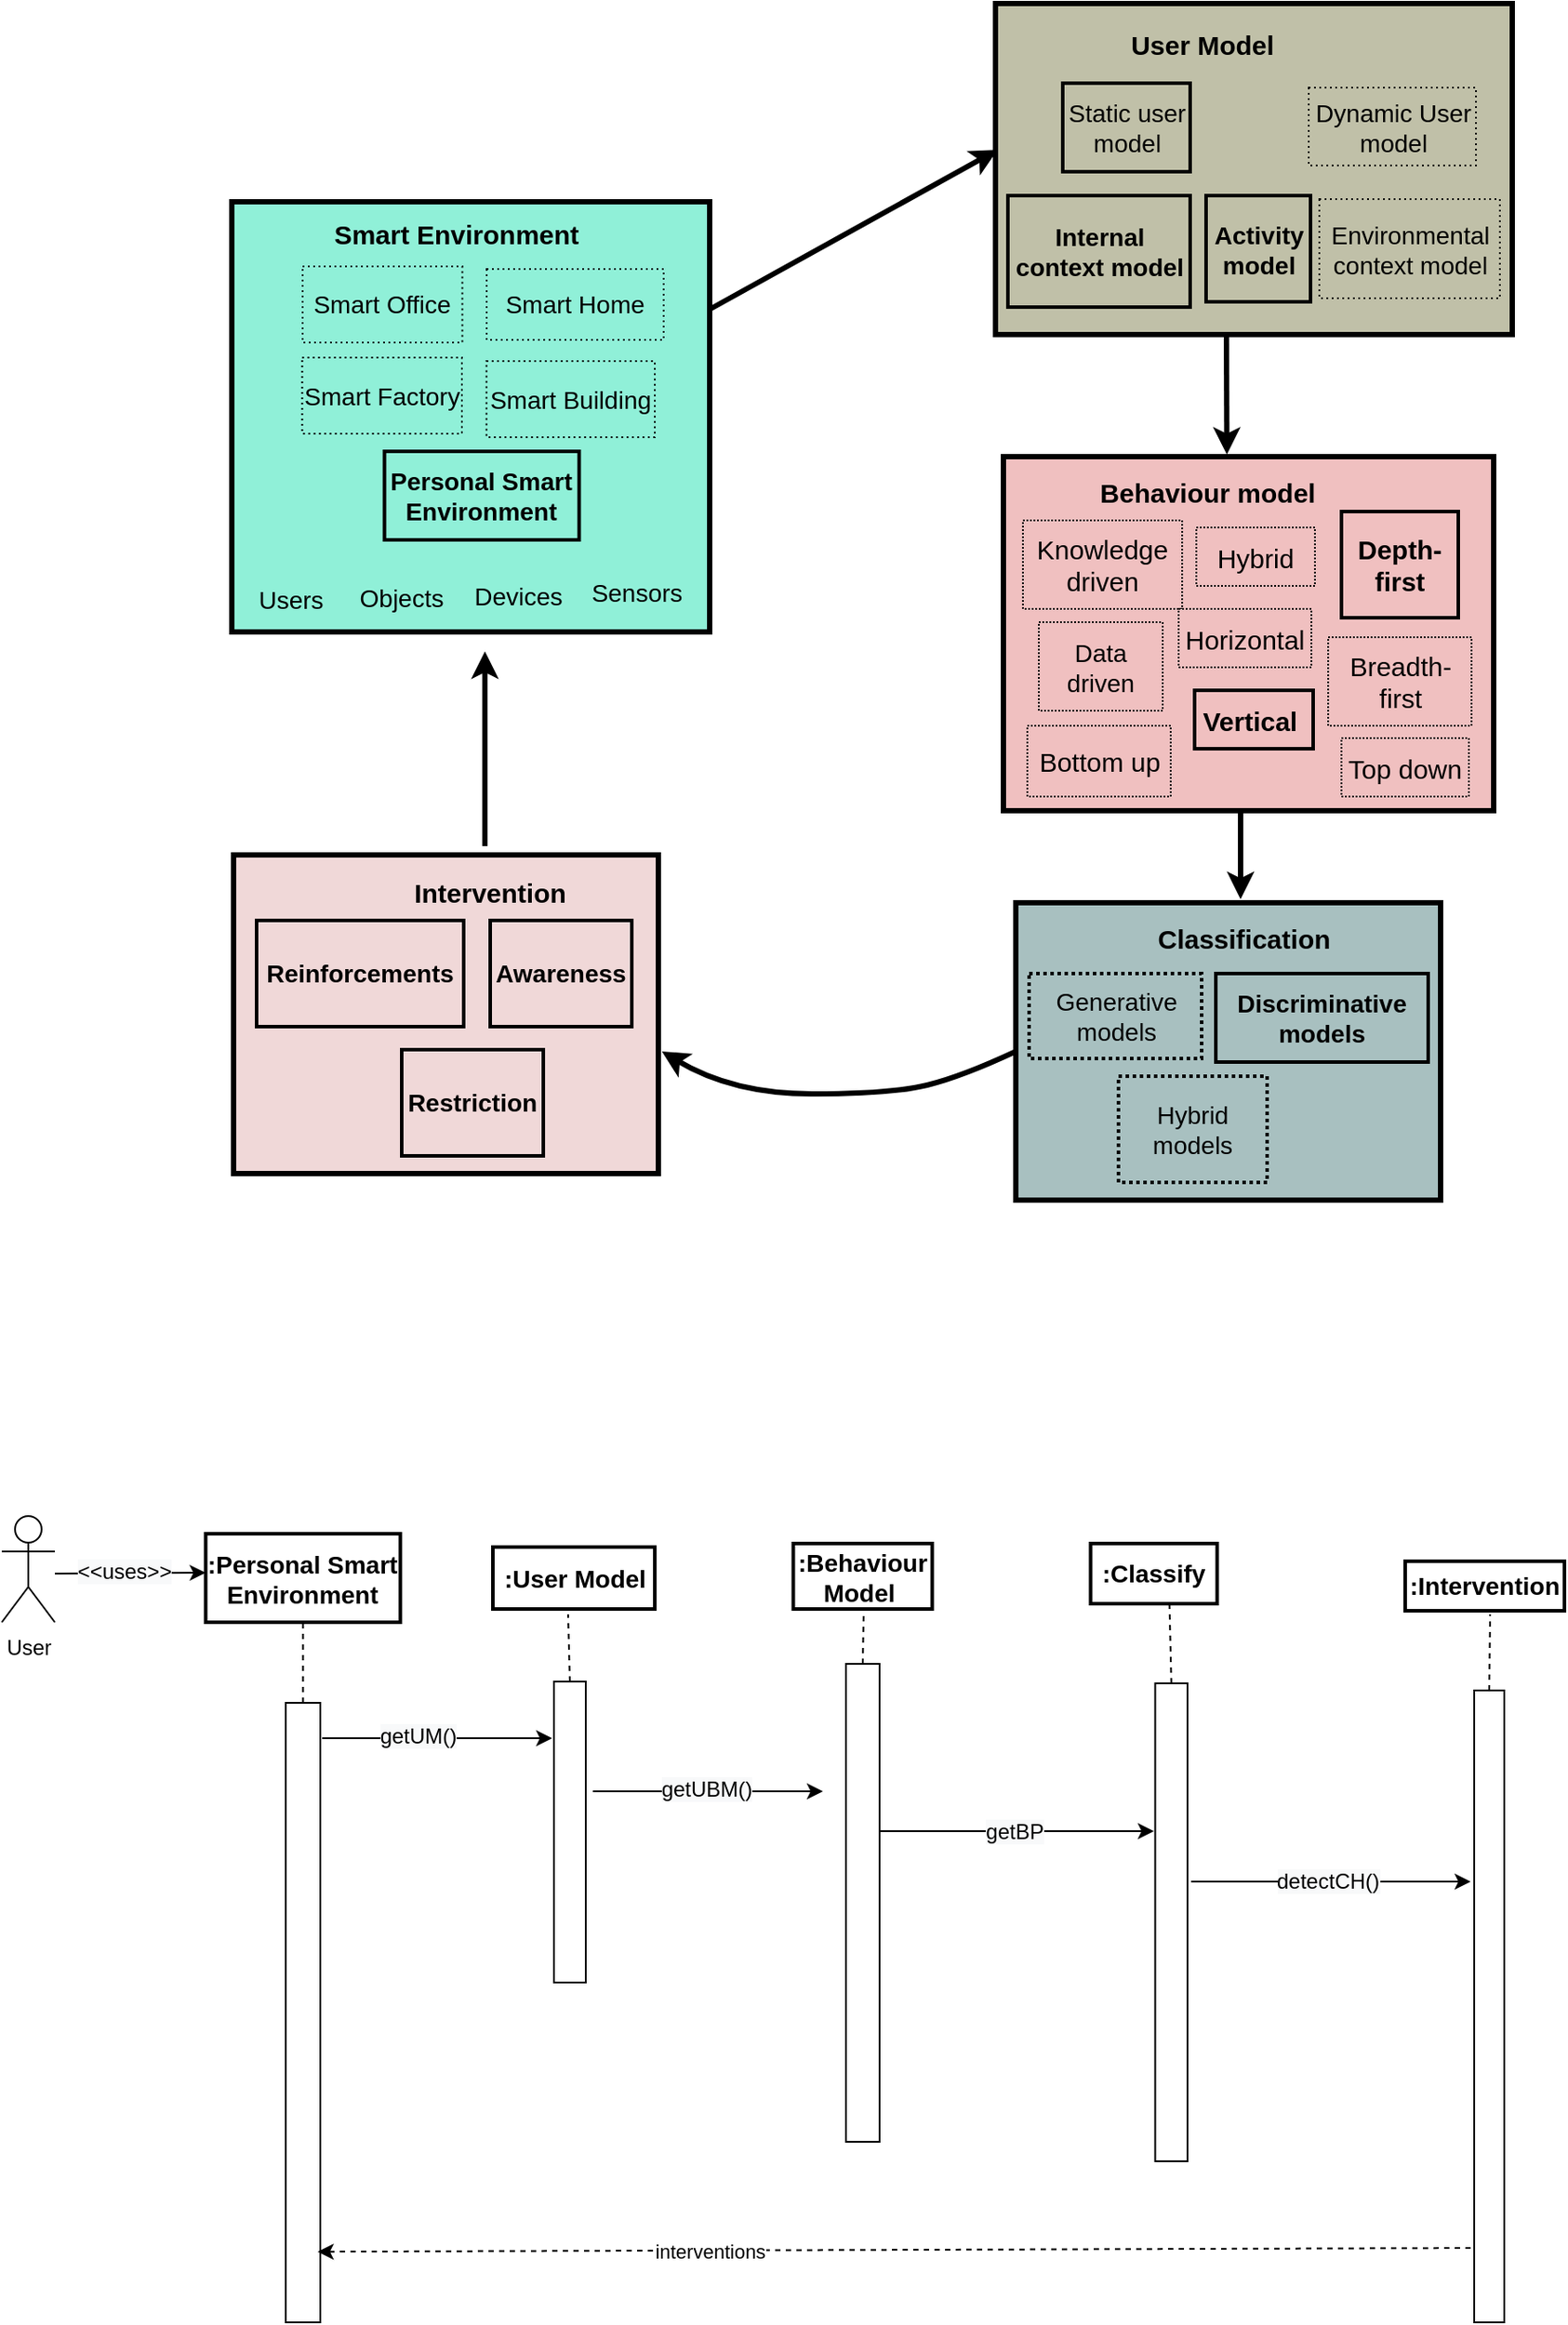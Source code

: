 <mxfile version="20.5.3" type="github">
  <diagram id="zJl_rynMWYwrQdr8I6ij" name="Page-1">
    <mxGraphModel dx="595" dy="344" grid="1" gridSize="10" guides="1" tooltips="1" connect="1" arrows="1" fold="1" page="1" pageScale="1" pageWidth="827" pageHeight="1169" math="0" shadow="0">
      <root>
        <mxCell id="0" />
        <mxCell id="1" parent="0" />
        <mxCell id="03z_p-ZI_NNYULRoPV4D-3" value="" style="rounded=0;whiteSpace=wrap;html=1;fontSize=14;strokeColor=default;strokeWidth=3;fillColor=#F0D8D8;" parent="1" vertex="1">
          <mxGeometry x="191" y="541" width="240" height="180" as="geometry" />
        </mxCell>
        <mxCell id="03z_p-ZI_NNYULRoPV4D-4" value="" style="rounded=0;whiteSpace=wrap;html=1;fontSize=14;strokeWidth=3;fillColor=#90F0D8;" parent="1" vertex="1">
          <mxGeometry x="190" y="172" width="270" height="243" as="geometry" />
        </mxCell>
        <mxCell id="03z_p-ZI_NNYULRoPV4D-5" value="Smart Home" style="rounded=0;whiteSpace=wrap;html=1;fontSize=14;strokeColor=default;strokeWidth=1;fillColor=#90F0D8;dashed=1;dashPattern=1 2;" parent="1" vertex="1">
          <mxGeometry x="334" y="210" width="100" height="40" as="geometry" />
        </mxCell>
        <mxCell id="03z_p-ZI_NNYULRoPV4D-6" value="&lt;b&gt;Personal Smart Environment&lt;/b&gt;" style="rounded=0;whiteSpace=wrap;html=1;fontSize=14;strokeColor=default;strokeWidth=2;fillColor=none;" parent="1" vertex="1">
          <mxGeometry x="276.25" y="313" width="110" height="50" as="geometry" />
        </mxCell>
        <mxCell id="03z_p-ZI_NNYULRoPV4D-7" value="Smart Office" style="rounded=0;whiteSpace=wrap;html=1;fontSize=14;strokeColor=default;strokeWidth=1;fillColor=none;dashed=1;dashPattern=1 2;" parent="1" vertex="1">
          <mxGeometry x="230" y="208.5" width="90.25" height="43" as="geometry" />
        </mxCell>
        <mxCell id="03z_p-ZI_NNYULRoPV4D-8" value="&lt;span style=&quot;color: rgba(0 , 0 , 0 , 0) ; font-family: monospace ; font-size: 0px&quot;&gt;%3CmxGraphModel%3E%3Croot%3E%3CmxCell%20id%3D%220%22%2F%3E%3CmxCell%20id%3D%221%22%20parent%3D%220%22%2F%3E%3CmxCell%20id%3D%222%22%20value%3D%22Hybrid%22%20style%3D%22rounded%3D0%3BwhiteSpace%3Dwrap%3Bhtml%3D1%3BfontSize%3D15%3BstrokeWidth%3D1%3BfillColor%3D%23F0C0C0%3Bdashed%3D1%3BdashPattern%3D1%201%3B%22%20vertex%3D%221%22%20parent%3D%221%22%3E%3CmxGeometry%20x%3D%22560%22%20y%3D%221563.5%22%20width%3D%2267%22%20height%3D%2233%22%20as%3D%22geometry%22%2F%3E%3C%2FmxCell%3E%3C%2Froot%3E%3C%2FmxGraphModel%3E&lt;/span&gt;" style="rounded=0;whiteSpace=wrap;html=1;fontSize=14;strokeColor=#000000;strokeWidth=3;fillColor=#F0C0C0;" parent="1" vertex="1">
          <mxGeometry x="626" y="316" width="277" height="200" as="geometry" />
        </mxCell>
        <mxCell id="03z_p-ZI_NNYULRoPV4D-9" value="" style="rounded=0;whiteSpace=wrap;html=1;fontSize=14;strokeColor=#000000;strokeWidth=3;fillColor=#A8C0C0;fontStyle=1" parent="1" vertex="1">
          <mxGeometry x="633" y="568" width="240" height="168" as="geometry" />
        </mxCell>
        <mxCell id="03z_p-ZI_NNYULRoPV4D-10" value="&lt;span style=&quot;font-weight: normal&quot;&gt;Objects&lt;/span&gt;" style="rounded=0;whiteSpace=wrap;html=1;fontSize=14;strokeColor=none;strokeWidth=1;fillColor=none;fontStyle=1" parent="1" vertex="1">
          <mxGeometry x="256" y="376" width="60" height="40" as="geometry" />
        </mxCell>
        <mxCell id="03z_p-ZI_NNYULRoPV4D-11" value="Devices" style="rounded=0;whiteSpace=wrap;html=1;fontSize=14;strokeColor=none;strokeWidth=1;fillColor=none;fontStyle=0" parent="1" vertex="1">
          <mxGeometry x="324.75" y="382.5" width="54.25" height="25" as="geometry" />
        </mxCell>
        <mxCell id="03z_p-ZI_NNYULRoPV4D-12" value="&lt;span style=&quot;font-weight: normal&quot;&gt;Sensors&lt;/span&gt;" style="rounded=0;whiteSpace=wrap;html=1;fontSize=14;strokeColor=none;strokeWidth=1;fillColor=none;fontStyle=1" parent="1" vertex="1">
          <mxGeometry x="389" y="370" width="60" height="45" as="geometry" />
        </mxCell>
        <mxCell id="03z_p-ZI_NNYULRoPV4D-13" value="&lt;span style=&quot;font-weight: normal&quot;&gt;Users&lt;/span&gt;" style="rounded=0;whiteSpace=wrap;html=1;fontSize=14;strokeColor=none;strokeWidth=1;fillColor=none;fontStyle=1" parent="1" vertex="1">
          <mxGeometry x="198" y="377" width="50.5" height="40" as="geometry" />
        </mxCell>
        <mxCell id="03z_p-ZI_NNYULRoPV4D-14" value="Reinforcements" style="rounded=0;whiteSpace=wrap;html=1;fontSize=14;strokeColor=default;strokeWidth=2;fillColor=#F0D8D8;fontStyle=1" parent="1" vertex="1">
          <mxGeometry x="204" y="578" width="117" height="60" as="geometry" />
        </mxCell>
        <mxCell id="03z_p-ZI_NNYULRoPV4D-15" value="Awareness" style="rounded=0;whiteSpace=wrap;html=1;fontSize=14;strokeColor=default;strokeWidth=2;fillColor=#F0D8D8;fontStyle=1" parent="1" vertex="1">
          <mxGeometry x="336" y="578" width="80" height="60" as="geometry" />
        </mxCell>
        <mxCell id="03z_p-ZI_NNYULRoPV4D-16" value="Restriction" style="rounded=0;whiteSpace=wrap;html=1;fontSize=14;strokeColor=default;strokeWidth=2;fillColor=#F0D8D8;fontStyle=1" parent="1" vertex="1">
          <mxGeometry x="286" y="651" width="80" height="60" as="geometry" />
        </mxCell>
        <mxCell id="03z_p-ZI_NNYULRoPV4D-17" value="" style="endArrow=classic;html=1;rounded=0;fontSize=14;strokeWidth=3;" parent="1" edge="1">
          <mxGeometry width="50" height="50" relative="1" as="geometry">
            <mxPoint x="333" y="536" as="sourcePoint" />
            <mxPoint x="333" y="426" as="targetPoint" />
          </mxGeometry>
        </mxCell>
        <mxCell id="03z_p-ZI_NNYULRoPV4D-18" value="" style="endArrow=classic;html=1;rounded=0;fontSize=14;strokeWidth=3;entryX=0.59;entryY=-0.03;entryDx=0;entryDy=0;entryPerimeter=0;" parent="1" target="03z_p-ZI_NNYULRoPV4D-25" edge="1">
          <mxGeometry width="50" height="50" relative="1" as="geometry">
            <mxPoint x="752" y="248" as="sourcePoint" />
            <mxPoint x="752" y="298" as="targetPoint" />
          </mxGeometry>
        </mxCell>
        <mxCell id="03z_p-ZI_NNYULRoPV4D-19" value="" style="endArrow=classic;html=1;rounded=0;fontSize=14;strokeWidth=3;exitX=0.589;exitY=1.033;exitDx=0;exitDy=0;exitPerimeter=0;" parent="1" edge="1">
          <mxGeometry width="50" height="50" relative="1" as="geometry">
            <mxPoint x="760.01" y="516.98" as="sourcePoint" />
            <mxPoint x="760" y="566" as="targetPoint" />
          </mxGeometry>
        </mxCell>
        <mxCell id="03z_p-ZI_NNYULRoPV4D-20" value="" style="curved=1;endArrow=classic;html=1;rounded=0;fontSize=14;strokeWidth=3;exitX=0;exitY=0.5;exitDx=0;exitDy=0;" parent="1" source="03z_p-ZI_NNYULRoPV4D-9" edge="1">
          <mxGeometry width="50" height="50" relative="1" as="geometry">
            <mxPoint x="484" y="635" as="sourcePoint" />
            <mxPoint x="433" y="652" as="targetPoint" />
            <Array as="points">
              <mxPoint x="603" y="666" />
              <mxPoint x="563" y="676" />
              <mxPoint x="473" y="676" />
            </Array>
          </mxGeometry>
        </mxCell>
        <mxCell id="03z_p-ZI_NNYULRoPV4D-21" value="" style="endArrow=classic;html=1;rounded=0;fontSize=14;strokeWidth=2;" parent="1" edge="1">
          <mxGeometry width="50" height="50" relative="1" as="geometry">
            <mxPoint x="290" y="255" as="sourcePoint" />
            <mxPoint x="290" y="255" as="targetPoint" />
          </mxGeometry>
        </mxCell>
        <mxCell id="03z_p-ZI_NNYULRoPV4D-22" value="Smart Environment" style="text;html=1;strokeColor=none;fillColor=none;align=center;verticalAlign=middle;whiteSpace=wrap;rounded=0;fontStyle=1;fontSize=15;" parent="1" vertex="1">
          <mxGeometry x="242" y="175" width="150" height="30" as="geometry" />
        </mxCell>
        <mxCell id="03z_p-ZI_NNYULRoPV4D-23" value="Smart Factory" style="rounded=0;whiteSpace=wrap;html=1;fontSize=14;strokeColor=default;strokeWidth=1;fillColor=none;dashed=1;dashPattern=1 2;" parent="1" vertex="1">
          <mxGeometry x="229.75" y="260" width="90.25" height="43" as="geometry" />
        </mxCell>
        <mxCell id="03z_p-ZI_NNYULRoPV4D-24" value="Smart Building" style="rounded=0;whiteSpace=wrap;html=1;fontSize=14;strokeColor=default;strokeWidth=1;fillColor=none;dashed=1;dashPattern=1 2;" parent="1" vertex="1">
          <mxGeometry x="333.88" y="262" width="95.12" height="43" as="geometry" />
        </mxCell>
        <mxCell id="03z_p-ZI_NNYULRoPV4D-25" value="&lt;b&gt;Behaviour model&lt;/b&gt;" style="text;html=1;strokeColor=none;fillColor=none;align=center;verticalAlign=middle;whiteSpace=wrap;rounded=0;fontSize=15;" parent="1" vertex="1">
          <mxGeometry x="678.5" y="316" width="125" height="40" as="geometry" />
        </mxCell>
        <mxCell id="03z_p-ZI_NNYULRoPV4D-26" value="Knowledge driven" style="rounded=0;whiteSpace=wrap;html=1;fontSize=15;strokeWidth=1;fillColor=#F0C0C0;dashed=1;dashPattern=1 1;" parent="1" vertex="1">
          <mxGeometry x="637" y="352" width="90" height="50" as="geometry" />
        </mxCell>
        <mxCell id="03z_p-ZI_NNYULRoPV4D-27" value="Data driven" style="rounded=0;whiteSpace=wrap;html=1;fontSize=14;strokeWidth=1;fontStyle=0;fillColor=#F0C0C0;dashed=1;dashPattern=1 1;" parent="1" vertex="1">
          <mxGeometry x="646" y="409.5" width="70" height="50" as="geometry" />
        </mxCell>
        <mxCell id="03z_p-ZI_NNYULRoPV4D-28" value="Hybrid" style="rounded=0;whiteSpace=wrap;html=1;fontSize=15;strokeWidth=1;fillColor=#F0C0C0;dashed=1;dashPattern=1 1;" parent="1" vertex="1">
          <mxGeometry x="735" y="356" width="67" height="33" as="geometry" />
        </mxCell>
        <mxCell id="03z_p-ZI_NNYULRoPV4D-29" value="Top down" style="rounded=0;whiteSpace=wrap;html=1;fontSize=15;strokeWidth=1;fillColor=#F0C0C0;dashed=1;dashPattern=1 1;" parent="1" vertex="1">
          <mxGeometry x="817" y="475" width="72" height="33" as="geometry" />
        </mxCell>
        <mxCell id="03z_p-ZI_NNYULRoPV4D-30" value="Bottom up" style="rounded=0;whiteSpace=wrap;html=1;fontSize=15;strokeWidth=1;fillColor=#F0C0C0;dashed=1;dashPattern=1 1;" parent="1" vertex="1">
          <mxGeometry x="639.5" y="468" width="81" height="40" as="geometry" />
        </mxCell>
        <mxCell id="03z_p-ZI_NNYULRoPV4D-31" value="&lt;b style=&quot;font-size: 15px;&quot;&gt;Classification&lt;/b&gt;" style="text;html=1;strokeColor=none;fillColor=none;align=center;verticalAlign=middle;whiteSpace=wrap;rounded=0;dashed=1;dashPattern=1 1;fontSize=15;" parent="1" vertex="1">
          <mxGeometry x="722" y="573" width="80" height="30" as="geometry" />
        </mxCell>
        <mxCell id="03z_p-ZI_NNYULRoPV4D-32" value="Generative models" style="rounded=0;whiteSpace=wrap;html=1;dashed=1;dashPattern=1 1;fontSize=14;strokeWidth=2;fillColor=#A8C0C0;" parent="1" vertex="1">
          <mxGeometry x="640.5" y="608" width="97.5" height="48" as="geometry" />
        </mxCell>
        <mxCell id="03z_p-ZI_NNYULRoPV4D-33" value="Discriminative models" style="rounded=0;whiteSpace=wrap;html=1;fontSize=14;strokeWidth=2;fillColor=#A8C0C0;fontStyle=1" parent="1" vertex="1">
          <mxGeometry x="746" y="608" width="120" height="50" as="geometry" />
        </mxCell>
        <mxCell id="03z_p-ZI_NNYULRoPV4D-34" value="Hybrid models" style="rounded=0;whiteSpace=wrap;html=1;dashed=1;dashPattern=1 1;fontSize=14;strokeWidth=2;fillColor=#A8C0C0;" parent="1" vertex="1">
          <mxGeometry x="691" y="666" width="84" height="60" as="geometry" />
        </mxCell>
        <mxCell id="03z_p-ZI_NNYULRoPV4D-35" value="Intervention" style="text;html=1;strokeColor=none;fillColor=none;align=center;verticalAlign=middle;whiteSpace=wrap;rounded=0;fontSize=15;fontStyle=1" parent="1" vertex="1">
          <mxGeometry x="291.44" y="545" width="90" height="33" as="geometry" />
        </mxCell>
        <mxCell id="03z_p-ZI_NNYULRoPV4D-36" value="" style="endArrow=classic;html=1;rounded=0;fontSize=15;exitX=1;exitY=0.25;exitDx=0;exitDy=0;strokeWidth=3;entryX=0.004;entryY=0.442;entryDx=0;entryDy=0;entryPerimeter=0;" parent="1" source="03z_p-ZI_NNYULRoPV4D-4" target="03z_p-ZI_NNYULRoPV4D-41" edge="1">
          <mxGeometry width="50" height="50" relative="1" as="geometry">
            <mxPoint x="513" y="326" as="sourcePoint" />
            <mxPoint x="632" y="198.5" as="targetPoint" />
          </mxGeometry>
        </mxCell>
        <mxCell id="03z_p-ZI_NNYULRoPV4D-37" value="Breadth-first" style="rounded=0;whiteSpace=wrap;html=1;fontSize=15;strokeWidth=1;fillColor=#F0C0C0;strokeColor=#000000;dashed=1;dashPattern=1 1;" parent="1" vertex="1">
          <mxGeometry x="809.5" y="418" width="81" height="50" as="geometry" />
        </mxCell>
        <mxCell id="03z_p-ZI_NNYULRoPV4D-38" value="Depth-first" style="rounded=0;whiteSpace=wrap;html=1;fontSize=15;strokeWidth=2;fillColor=#F0C0C0;strokeColor=#000000;fontStyle=1" parent="1" vertex="1">
          <mxGeometry x="817" y="347" width="66" height="60" as="geometry" />
        </mxCell>
        <mxCell id="03z_p-ZI_NNYULRoPV4D-39" value="Vertical&amp;nbsp;" style="rounded=0;whiteSpace=wrap;html=1;fontSize=15;strokeWidth=2;fillColor=#F0C0C0;fontStyle=1" parent="1" vertex="1">
          <mxGeometry x="734" y="448" width="67" height="33" as="geometry" />
        </mxCell>
        <mxCell id="03z_p-ZI_NNYULRoPV4D-40" value="Horizontal" style="rounded=0;whiteSpace=wrap;html=1;fontSize=15;strokeWidth=1;fillColor=#F0C0C0;dashed=1;dashPattern=1 1;" parent="1" vertex="1">
          <mxGeometry x="725" y="402" width="75" height="33" as="geometry" />
        </mxCell>
        <mxCell id="03z_p-ZI_NNYULRoPV4D-41" value="" style="rounded=0;whiteSpace=wrap;html=1;fontSize=14;strokeWidth=3;fillColor=#C0C0A8;" parent="1" vertex="1">
          <mxGeometry x="621.5" y="60" width="292" height="187" as="geometry" />
        </mxCell>
        <mxCell id="03z_p-ZI_NNYULRoPV4D-42" value="Static user model" style="rounded=0;whiteSpace=wrap;html=1;fontSize=14;strokeColor=default;strokeWidth=2;fillColor=#C0C0A8;fontStyle=0;" parent="1" vertex="1">
          <mxGeometry x="659.5" y="105" width="72" height="50" as="geometry" />
        </mxCell>
        <mxCell id="03z_p-ZI_NNYULRoPV4D-43" value="Dynamic User model&lt;span style=&quot;color: rgba(0, 0, 0, 0); font-family: monospace; font-size: 0px;&quot;&gt;%3CmxGraphModel%3E%3Croot%3E%3CmxCell%20id%3D%220%22%2F%3E%3CmxCell%20id%3D%221%22%20parent%3D%220%22%2F%3E%3CmxCell%20id%3D%222%22%20value%3D%22User%20model%22%20style%3D%22rounded%3D0%3BwhiteSpace%3Dwrap%3Bhtml%3D1%3BfontSize%3D14%3BstrokeColor%3D%23000000%3BstrokeWidth%3D3%3BfillColor%3D%23C0C0A8%3BfontStyle%3D1%22%20vertex%3D%221%22%20parent%3D%221%22%3E%3CmxGeometry%20x%3D%22425%22%20y%3D%221380%22%20width%3D%22120%22%20height%3D%2260%22%20as%3D%22geometry%22%2F%3E%3C%2FmxCell%3E%3C%2Froot%3E%3C%2FmxGraphModel%3E&lt;/span&gt;&lt;span style=&quot;color: rgba(0, 0, 0, 0); font-family: monospace; font-size: 0px;&quot;&gt;%3CmxGraphModel%3E%3Croot%3E%3CmxCell%20id%3D%220%22%2F%3E%3CmxCell%20id%3D%221%22%20parent%3D%220%22%2F%3E%3CmxCell%20id%3D%222%22%20value%3D%22User%20model%22%20style%3D%22rounded%3D0%3BwhiteSpace%3Dwrap%3Bhtml%3D1%3BfontSize%3D14%3BstrokeColor%3D%23000000%3BstrokeWidth%3D3%3BfillColor%3D%23C0C0A8%3BfontStyle%3D1%22%20vertex%3D%221%22%20parent%3D%221%22%3E%3CmxGeometry%20x%3D%22425%22%20y%3D%221380%22%20width%3D%22120%22%20height%3D%2260%22%20as%3D%22geometry%22%2F%3E%3C%2FmxCell%3E%3C%2Froot%3E%3C%2FmxGraphModel%3E&lt;/span&gt;" style="rounded=0;whiteSpace=wrap;html=1;fontSize=14;strokeColor=default;strokeWidth=1;fillColor=#C0C0A8;fontStyle=0;dashed=1;dashPattern=1 2;" parent="1" vertex="1">
          <mxGeometry x="798.5" y="107.5" width="94.5" height="44" as="geometry" />
        </mxCell>
        <mxCell id="03z_p-ZI_NNYULRoPV4D-44" value="Internal context model" style="rounded=0;whiteSpace=wrap;html=1;fontSize=14;strokeColor=#000000;strokeWidth=2;fillColor=#C0C0A8;fontStyle=1;" parent="1" vertex="1">
          <mxGeometry x="628.5" y="168.5" width="103" height="63" as="geometry" />
        </mxCell>
        <mxCell id="03z_p-ZI_NNYULRoPV4D-45" value="&lt;b&gt;Activity model&lt;/b&gt;" style="rounded=0;whiteSpace=wrap;html=1;fontSize=14;strokeColor=#000000;strokeWidth=2;fillColor=#C0C0A8;fontStyle=0" parent="1" vertex="1">
          <mxGeometry x="740.5" y="168.5" width="59" height="60" as="geometry" />
        </mxCell>
        <mxCell id="03z_p-ZI_NNYULRoPV4D-46" value="User Model" style="text;html=1;strokeColor=none;fillColor=none;align=center;verticalAlign=middle;whiteSpace=wrap;rounded=0;fontSize=15;fontStyle=1" parent="1" vertex="1">
          <mxGeometry x="686.5" y="68" width="103" height="30" as="geometry" />
        </mxCell>
        <mxCell id="03z_p-ZI_NNYULRoPV4D-47" value="Environmental context model" style="rounded=0;whiteSpace=wrap;html=1;fontSize=14;strokeColor=default;strokeWidth=1;fillColor=#C0C0A8;fontStyle=0;dashed=1;dashPattern=1 2;" parent="1" vertex="1">
          <mxGeometry x="804.5" y="170.5" width="102" height="56" as="geometry" />
        </mxCell>
        <mxCell id="iNw-O1oZg3iVebiFY09S-1" value="&lt;b&gt;:Personal Smart Environment&lt;/b&gt;" style="rounded=0;whiteSpace=wrap;html=1;fontSize=14;strokeColor=default;strokeWidth=2;fillColor=none;" vertex="1" parent="1">
          <mxGeometry x="175.22" y="924.5" width="110" height="50" as="geometry" />
        </mxCell>
        <mxCell id="iNw-O1oZg3iVebiFY09S-2" value="&lt;b&gt;:User Model&lt;/b&gt;" style="rounded=0;whiteSpace=wrap;html=1;fontSize=14;strokeColor=default;strokeWidth=2;fillColor=none;" vertex="1" parent="1">
          <mxGeometry x="337.5" y="932" width="91.5" height="35" as="geometry" />
        </mxCell>
        <mxCell id="iNw-O1oZg3iVebiFY09S-3" value="&lt;b&gt;:Behaviour Model&amp;nbsp;&lt;/b&gt;" style="rounded=0;whiteSpace=wrap;html=1;fontSize=14;strokeColor=default;strokeWidth=2;fillColor=none;" vertex="1" parent="1">
          <mxGeometry x="507.25" y="930" width="78.5" height="37" as="geometry" />
        </mxCell>
        <mxCell id="iNw-O1oZg3iVebiFY09S-4" value="&lt;b&gt;:Intervention&lt;/b&gt;" style="rounded=0;whiteSpace=wrap;html=1;fontSize=14;strokeColor=default;strokeWidth=2;fillColor=none;" vertex="1" parent="1">
          <mxGeometry x="853" y="940" width="90" height="28" as="geometry" />
        </mxCell>
        <mxCell id="iNw-O1oZg3iVebiFY09S-5" value="&lt;b&gt;:Classify&lt;/b&gt;" style="rounded=0;whiteSpace=wrap;html=1;fontSize=14;strokeColor=default;strokeWidth=2;fillColor=none;" vertex="1" parent="1">
          <mxGeometry x="675.25" y="930" width="71.5" height="34" as="geometry" />
        </mxCell>
        <mxCell id="iNw-O1oZg3iVebiFY09S-7" value="User" style="shape=umlActor;verticalLabelPosition=bottom;verticalAlign=top;html=1;outlineConnect=0;" vertex="1" parent="1">
          <mxGeometry x="60" y="914.5" width="30" height="60" as="geometry" />
        </mxCell>
        <mxCell id="iNw-O1oZg3iVebiFY09S-21" value="" style="rounded=0;whiteSpace=wrap;html=1;" vertex="1" parent="1">
          <mxGeometry x="220.44" y="1020" width="19.56" height="350" as="geometry" />
        </mxCell>
        <mxCell id="iNw-O1oZg3iVebiFY09S-22" value="" style="endArrow=none;html=1;rounded=0;entryX=0.5;entryY=1;entryDx=0;entryDy=0;exitX=0.5;exitY=0;exitDx=0;exitDy=0;dashed=1;" edge="1" parent="1" source="iNw-O1oZg3iVebiFY09S-21" target="iNw-O1oZg3iVebiFY09S-1">
          <mxGeometry width="50" height="50" relative="1" as="geometry">
            <mxPoint x="160" y="1060" as="sourcePoint" />
            <mxPoint x="210" y="1010" as="targetPoint" />
          </mxGeometry>
        </mxCell>
        <mxCell id="iNw-O1oZg3iVebiFY09S-25" value="" style="rounded=0;whiteSpace=wrap;html=1;" vertex="1" parent="1">
          <mxGeometry x="372" y="1008" width="18" height="170" as="geometry" />
        </mxCell>
        <mxCell id="iNw-O1oZg3iVebiFY09S-26" value="" style="endArrow=none;html=1;rounded=0;exitX=0.5;exitY=0;exitDx=0;exitDy=0;dashed=1;" edge="1" parent="1" source="iNw-O1oZg3iVebiFY09S-25">
          <mxGeometry width="50" height="50" relative="1" as="geometry">
            <mxPoint x="311.56" y="1048" as="sourcePoint" />
            <mxPoint x="380" y="970" as="targetPoint" />
          </mxGeometry>
        </mxCell>
        <mxCell id="iNw-O1oZg3iVebiFY09S-31" value="" style="rounded=0;whiteSpace=wrap;html=1;" vertex="1" parent="1">
          <mxGeometry x="537" y="998" width="19" height="270" as="geometry" />
        </mxCell>
        <mxCell id="iNw-O1oZg3iVebiFY09S-32" value="" style="endArrow=none;html=1;rounded=0;exitX=0.5;exitY=0;exitDx=0;exitDy=0;dashed=1;" edge="1" parent="1" source="iNw-O1oZg3iVebiFY09S-31">
          <mxGeometry width="50" height="50" relative="1" as="geometry">
            <mxPoint x="476.56" y="1038" as="sourcePoint" />
            <mxPoint x="547" y="970" as="targetPoint" />
          </mxGeometry>
        </mxCell>
        <mxCell id="iNw-O1oZg3iVebiFY09S-43" value="" style="endArrow=classic;html=1;rounded=0;" edge="1" parent="1">
          <mxGeometry width="50" height="50" relative="1" as="geometry">
            <mxPoint x="241" y="1040" as="sourcePoint" />
            <mxPoint x="371" y="1040" as="targetPoint" />
          </mxGeometry>
        </mxCell>
        <mxCell id="iNw-O1oZg3iVebiFY09S-44" value="&lt;span style=&quot;font-size: 12px; background-color: rgb(248, 249, 250);&quot;&gt;getUM()&lt;/span&gt;" style="edgeLabel;html=1;align=center;verticalAlign=middle;resizable=0;points=[];" vertex="1" connectable="0" parent="iNw-O1oZg3iVebiFY09S-43">
          <mxGeometry x="0.129" y="-1" relative="1" as="geometry">
            <mxPoint x="-20" y="-2" as="offset" />
          </mxGeometry>
        </mxCell>
        <mxCell id="iNw-O1oZg3iVebiFY09S-47" value="" style="rounded=0;whiteSpace=wrap;html=1;" vertex="1" parent="1">
          <mxGeometry x="711.75" y="1009" width="18.25" height="270" as="geometry" />
        </mxCell>
        <mxCell id="iNw-O1oZg3iVebiFY09S-48" value="" style="endArrow=none;html=1;rounded=0;entryX=0.623;entryY=1.005;entryDx=0;entryDy=0;exitX=0.5;exitY=0;exitDx=0;exitDy=0;dashed=1;entryPerimeter=0;" edge="1" parent="1" source="iNw-O1oZg3iVebiFY09S-47" target="iNw-O1oZg3iVebiFY09S-5">
          <mxGeometry width="50" height="50" relative="1" as="geometry">
            <mxPoint x="651.31" y="1049" as="sourcePoint" />
            <mxPoint x="727.75" y="964" as="targetPoint" />
          </mxGeometry>
        </mxCell>
        <mxCell id="iNw-O1oZg3iVebiFY09S-53" value="" style="endArrow=classic;html=1;rounded=0;" edge="1" parent="1">
          <mxGeometry width="50" height="50" relative="1" as="geometry">
            <mxPoint x="556" y="1092.5" as="sourcePoint" />
            <mxPoint x="711" y="1092.5" as="targetPoint" />
          </mxGeometry>
        </mxCell>
        <mxCell id="iNw-O1oZg3iVebiFY09S-54" value="&lt;span style=&quot;font-size: 12px; background-color: rgb(248, 249, 250);&quot;&gt;getBP&lt;/span&gt;" style="edgeLabel;html=1;align=center;verticalAlign=middle;resizable=0;points=[];" vertex="1" connectable="0" parent="iNw-O1oZg3iVebiFY09S-53">
          <mxGeometry x="0.129" y="-1" relative="1" as="geometry">
            <mxPoint x="-12" y="-1" as="offset" />
          </mxGeometry>
        </mxCell>
        <mxCell id="iNw-O1oZg3iVebiFY09S-55" value="" style="endArrow=classic;html=1;rounded=0;" edge="1" parent="1">
          <mxGeometry width="50" height="50" relative="1" as="geometry">
            <mxPoint x="732" y="1121" as="sourcePoint" />
            <mxPoint x="890" y="1121" as="targetPoint" />
            <Array as="points">
              <mxPoint x="810" y="1121" />
            </Array>
          </mxGeometry>
        </mxCell>
        <mxCell id="iNw-O1oZg3iVebiFY09S-56" value="&lt;span style=&quot;font-size: 12px; background-color: rgb(248, 249, 250);&quot;&gt;detectCH()&lt;/span&gt;" style="edgeLabel;html=1;align=center;verticalAlign=middle;resizable=0;points=[];" vertex="1" connectable="0" parent="iNw-O1oZg3iVebiFY09S-55">
          <mxGeometry x="0.129" y="-1" relative="1" as="geometry">
            <mxPoint x="-12" y="-1" as="offset" />
          </mxGeometry>
        </mxCell>
        <mxCell id="iNw-O1oZg3iVebiFY09S-57" value="" style="rounded=0;whiteSpace=wrap;html=1;" vertex="1" parent="1">
          <mxGeometry x="892" y="1013" width="17" height="357" as="geometry" />
        </mxCell>
        <mxCell id="iNw-O1oZg3iVebiFY09S-58" value="" style="endArrow=none;html=1;rounded=0;exitX=0.5;exitY=0;exitDx=0;exitDy=0;dashed=1;" edge="1" parent="1" source="iNw-O1oZg3iVebiFY09S-57">
          <mxGeometry width="50" height="50" relative="1" as="geometry">
            <mxPoint x="831.56" y="1053" as="sourcePoint" />
            <mxPoint x="901" y="970" as="targetPoint" />
          </mxGeometry>
        </mxCell>
        <mxCell id="iNw-O1oZg3iVebiFY09S-59" value="" style="endArrow=classic;html=1;rounded=0;dashed=1;entryX=0.924;entryY=0.886;entryDx=0;entryDy=0;entryPerimeter=0;" edge="1" parent="1" target="iNw-O1oZg3iVebiFY09S-21">
          <mxGeometry width="50" height="50" relative="1" as="geometry">
            <mxPoint x="890" y="1328" as="sourcePoint" />
            <mxPoint x="830" y="1328" as="targetPoint" />
          </mxGeometry>
        </mxCell>
        <mxCell id="iNw-O1oZg3iVebiFY09S-60" value="interventions" style="edgeLabel;html=1;align=center;verticalAlign=middle;resizable=0;points=[];" vertex="1" connectable="0" parent="iNw-O1oZg3iVebiFY09S-59">
          <mxGeometry x="-0.388" y="1" relative="1" as="geometry">
            <mxPoint x="-231" as="offset" />
          </mxGeometry>
        </mxCell>
        <mxCell id="iNw-O1oZg3iVebiFY09S-66" value="" style="endArrow=classic;html=1;rounded=0;" edge="1" parent="1">
          <mxGeometry width="50" height="50" relative="1" as="geometry">
            <mxPoint x="394" y="1070" as="sourcePoint" />
            <mxPoint x="524" y="1070" as="targetPoint" />
          </mxGeometry>
        </mxCell>
        <mxCell id="iNw-O1oZg3iVebiFY09S-67" value="&lt;span style=&quot;font-size: 12px; background-color: rgb(248, 249, 250);&quot;&gt;getUBM()&lt;/span&gt;" style="edgeLabel;html=1;align=center;verticalAlign=middle;resizable=0;points=[];" vertex="1" connectable="0" parent="iNw-O1oZg3iVebiFY09S-66">
          <mxGeometry x="0.129" y="-1" relative="1" as="geometry">
            <mxPoint x="-10" y="-2" as="offset" />
          </mxGeometry>
        </mxCell>
        <mxCell id="iNw-O1oZg3iVebiFY09S-68" value="" style="endArrow=classic;html=1;rounded=0;" edge="1" parent="1">
          <mxGeometry width="50" height="50" relative="1" as="geometry">
            <mxPoint x="90" y="947" as="sourcePoint" />
            <mxPoint x="175.22" y="946.5" as="targetPoint" />
          </mxGeometry>
        </mxCell>
        <mxCell id="iNw-O1oZg3iVebiFY09S-69" value="&lt;span style=&quot;font-size: 12px; background-color: rgb(248, 249, 250);&quot;&gt;&amp;lt;&amp;lt;uses&amp;gt;&amp;gt;&lt;/span&gt;" style="edgeLabel;html=1;align=center;verticalAlign=middle;resizable=0;points=[];" vertex="1" connectable="0" parent="iNw-O1oZg3iVebiFY09S-68">
          <mxGeometry x="0.129" y="-1" relative="1" as="geometry">
            <mxPoint x="-9" y="-2" as="offset" />
          </mxGeometry>
        </mxCell>
      </root>
    </mxGraphModel>
  </diagram>
</mxfile>
